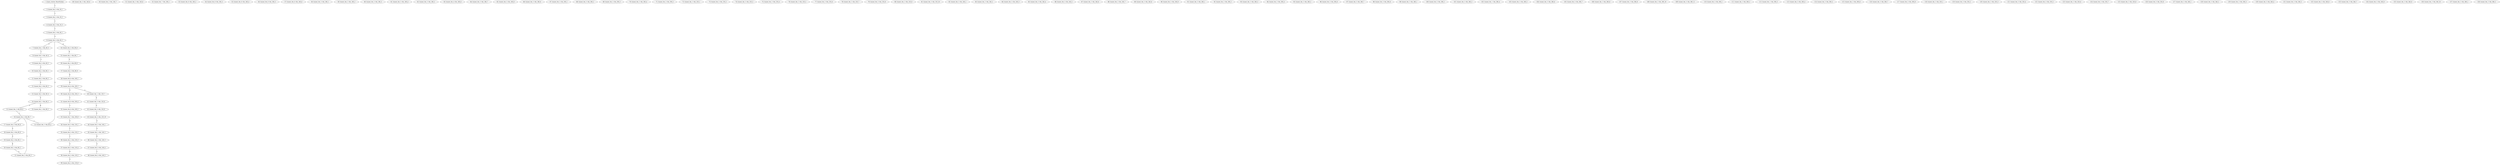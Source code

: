 
/* Visibility graph for tunnel_practice_1.world */

graph {
  /* ==== Vertices ==== */

  /* Base station / Staging area*/
  1 [label="1::base_station::BaseStation"];
  
  /* x = 20 */
  2 [label="2::tunnel_tile_5::tile_20_1"];
  3 [label="3::tunnel_tile_2::tile_20_2"];
  4 [label="4::tunnel_tile_2::tile_20_3"];

  /* x = 40 */
  5 [label="5::tunnel_tile_2::tile_40_1"];
  6 [label="6::tunnel_tile_5::tile_40_2"];
  7 [label="7::tunnel_tile_1::tile_40_3"];
  8 [label="8::tunnel_tile_2::tile_40_4"];
  9 [label="9::tunnel_tile_5::tile_40_5"];

  /* x = 60 */
  10 [label="10::tunnel_tile_2::tile_60_1"];
  11 [label="11::tunnel_tile_2::tile_60_2"];
  12 [label="12::tunnel_tile_2::tile_60_3"];
  13 [label="13::tunnel_tile_5::tile_60_4"];
  14 [label="14::tunnel_tile_1::tile_60_5"];
  15 [label="15::tunnel_tile_2::tile_60_6"];
  16 [label="16::tunnel_tile_2::tile_60_7"];
  17 [label="17::tunnel_tile_5::tile_60_8"];
  18 [label="18::tunnel_tile_2::tile_60_9"];

  /* x = 80 */
  19 [label="19::tunnel_tile_5::tile_80_1"];
  20 [label="20::tunnel_tile_2::tile_80_2"];
  21 [label="21::tunnel_tile_2::tile_80_3"];
  22 [label="22::tunnel_tile_2::tile_80_4"];
  23 [label="23::tunnel_tile_1::tile_80_5"];
  24 [label="24::tunnel_tile_5::tile_80_6"];
  25 [label="25::tunnel_tile_1::tile_80_7"];
  26 [label="26::tunnel_tile_2::tile_80_8"];
  27 [label="27::tunnel_tile_5::tile_80_9"];

  /* x = 100 */
  28 [label="28::tunnel_tile_6::tile_100_1"];
  29 [label="29::tunnel_tile_6::tile_100_2"];
  30 [label="30::tunnel_tile_6::tile_100_3"];
  31 [label="31::tunnel_tile_6::tile_100_4"];
  32 [label="32::tunnel_tile_6::tile_100_5"];
  33 [label="33::tunnel_tile_7::tile_100_6"];

  /* x = 120 */
  34 [label="34::tunnel_tile_5::tile_120_1"];
  35 [label="35::tunnel_tile_5::tile_120_2"];
  36 [label="36::tunnel_tile_2::tile_120_3"];
  37 [label="37::tunnel_tile_5::tile_120_4"];
  38 [label="38::tunnel_tile_5::tile_120_5"];
  39 [label="39::tunnel_tile_5::tile_120_6"];
  40 [label="40::tunnel_tile_1::tile_120_7"];
  41 [label="41::tunnel_tile_2::tile_120_8"];
  42 [label="42::tunnel_tile_5::tile_120_9"];
  43 [label="43::tunnel_tile_5::tile_120_10"];

  /* x = 140 */
  44 [label="44::tunnel_tile_2::tile_140_1"];
  45 [label="45::tunnel_tile_1::tile_140_2"];
  46 [label="46::tunnel_tile_2::tile_140_3"];
  47 [label="47::tunnel_tile_5::tile_140_4"];
  48 [label="48::tunnel_tile_5::tile_140_5"];
  49 [label="49::tunnel_tile_5::tile_140_6"];
  50 [label="50::tunnel_tile_2::tile_140_7"];
  51 [label="51::tunnel_tile_2::tile_140_8"];

  /* x = 160 */
  52 [label="52::tunnel_tile_7::tile_160_1"];
  53 [label="53::tunnel_tile_6::tile_160_2"];
  54 [label="54::tunnel_tile_6::tile_160_3"];
  55 [label="55::tunnel_tile_6::tile_160_4"];
  56 [label="56::tunnel_tile_6::tile_160_5"];
  57 [label="57::tunnel_tile_6::tile_160_6"];

  /* x = 180 */
  58 [label="58::tunnel_tile_5::tile_180_1"];
  59 [label="59::tunnel_tile_2::tile_180_2"];
  60 [label="60::tunnel_tile_5::tile_180_3"];
  61 [label="61::tunnel_tile_5::tile_180_4"];
  62 [label="62::tunnel_tile_5::tile_180_5"];
  63 [label="63::tunnel_tile_4::tile_180_6"];
  64 [label="64::tunnel_tile_5::tile_180_7"];
  65 [label="65::tunnel_tile_5::tile_180_8"];
  66 [label="66::tunnel_tile_5::tile_180_9"];

  /* x = 200 */
  67 [label="67::tunnel_tile_5::tile_200_1"];
  68 [label="68::tunnel_tile_5::tile_200_2"];
  69 [label="69::tunnel_tile_5::tile_200_3"];
  70 [label="70::tunnel_tile_2::tile_200_4"];
  71 [label="71::tunnel_tile_2::tile_200_5"];

  /* x = 220 */
  72 [label="72::tunnel_tile_2::tile_220_1"];
  73 [label="73::tunnel_tile_5::tile_220_2"];
  74 [label="74::tunnel_tile_5::tile_220_3"];
  75 [label="75::tunnel_tile_2::tile_220_4"];
  76 [label="76::tunnel_tile_2::tile_220_5"];
  77 [label="77::tunnel_tile_2::tile_220_6"];
  78 [label="78::tunnel_tile_2::tile_220_7"];
  79 [label="79::tunnel_tile_5::tile_220_8"];
  80 [label="80::tunnel_tile_2::tile_220_9"];
  81 [label="81::tunnel_tile_5::tile_220_10"];

  /* x = 240 */
  82 [label="82::tunnel_tile_5::tile_240_1"];
  83 [label="83::tunnel_tile_2::tile_240_2"];
  84 [label="84::tunnel_tile_5::tile_240_3"];
  85 [label="85::tunnel_tile_5::tile_240_4"];
  86 [label="86::tunnel_tile_5::tile_240_5"];
  87 [label="87::tunnel_tile_2::tile_240_6"];
  88 [label="88::tunnel_tile_2::tile_240_7"];
  89 [label="89::tunnel_tile_5::tile_240_8"];
  90 [label="90::tunnel_tile_5::tile_240_9"];

  /* x = 260 */
  91 [label="91::tunnel_tile_5::tile_260_1"];
  92 [label="92::tunnel_tile_2::tile_260_2"];
  93 [label="93::tunnel_tile_2::tile_260_3"];
  94 [label="94::tunnel_tile_2::tile_260_4"];
  95 [label="95::tunnel_tile_5::tile_260_5"];
  96 [label="96::tunnel_tile_5::tile_260_6"];
  97 [label="97::tunnel_tile_5::tile_260_7"];
  98 [label="98::tunnel_tile_5::tile_260_8"];

  /* x = 280 */
  99 [label="99::tunnel_tile_2::tile_280_1"];
  100 [label="100::tunnel_tile_5::tile_280_2"];
  101 [label="101::tunnel_tile_5::tile_280_3"];
  102 [label="102::tunnel_tile_1::tile_280_4"];
  103 [label="103::tunnel_tile_5::tile_280_5"];
  104 [label="104::tunnel_tile_5::tile_280_6"];
  105 [label="105::tunnel_tile_5::tile_280_7"];
  106 [label="106::tunnel_tile_2::tile_280_8"];
  107 [label="107::tunnel_tile_2::tile_280_9"];
  108 [label="108::tunnel_tile_2::tile_280_10"];
  109 [label="109::tunnel_tile_5::tile_280_11"];

  /* x = 300 */
  110 [label="110::tunnel_tile_5::tile_300_1"];
  111 [label="111::tunnel_tile_2::tile_300_2"];
  112 [label="112::tunnel_tile_1::tile_300_3"];
  113 [label="113::tunnel_tile_5::tile_300_4"];
  114 [label="114::tunnel_tile_5::tile_300_5"];
  115 [label="115::tunnel_tile_2::tile_300_6"];
  116 [label="116::tunnel_tile_5::tile_300_7"];
  117 [label="117::tunnel_tile_5::tile_300_8"];

  /* x = 320 */
  118 [label="118::tunnel_tile_2::tile_320_1"];
  119 [label="119::tunnel_tile_5::tile_320_2"];
  120 [label="120::tunnel_tile_2::tile_320_3"];
  121 [label="121::tunnel_tile_5::tile_320_4"];
  122 [label="122::tunnel_tile_5::tile_320_5"];
  123 [label="123::tunnel_tile_2::tile_320_6"];
  124 [label="124::tunnel_tile_5::tile_320_7"];
  125 [label="125::tunnel_tile_2::tile_320_8"];
  126 [label="126::tunnel_tile_5::tile_320_9"];

  /* x = 340 */
  127 [label="127::tunnel_tile_5::tile_340_1"];
  128 [label="128::tunnel_tile_5::tile_340_2"];
  129 [label="129::tunnel_tile_2::tile_340_3"];
  130 [label="130::tunnel_tile_5::tile_340_4"];
  131 [label="131::tunnel_tile_5::tile_340_5"];
  132 [label="132::tunnel_tile_5::tile_340_6"];
  133 [label="133::tunnel_tile_5::tile_340_7"];
  134 [label="134::tunnel_tile_5::tile_340_8"];
  135 [label="135::tunnel_tile_5::tile_340_9"];
  136 [label="136::tunnel_tile_2::tile_340_10"];

  /* x = 360 */
  137 [label="137::tunnel_tile_2::tile_360_1"];
  138 [label="138::tunnel_tile_2::tile_360_2"];


  /* ==== Edges ==== */

  /* Base station */
  1 -- 2    [label=1]

  /* x = 20 */
  2 -- 3    [label=1];
  3 -- 4    [label=1];
  4 -- 5    [label=1];
  5 -- 6    [label=3];
  
  /* Intersection */
  6 -- 7    [label=3];
  6 -- 22   [label=3];
  6 -- 24   [label=6];
     
  7  -- 8   [label=1];
  8  -- 9   [label=1];
  9  -- 10  [label=3];
  10 -- 11  [label=3];
  11 -- 12  [label=3];
  12 -- 13  [label=3];
  13 -- 14  [label=3];

  /* Intersection */
  14 -- 15  [label=3];
  14 -- 23  [label=6];
  15 -- 16  [label=1];

  /* Intersection */
  16 -- 17  [label=3];
  16 -- 21  [label=1];
  16 -- 22  [label=1];
 
  17 -- 18  [label=3];
  18 -- 19  [label=3];
  19 -- 20  [label=6];
  20 -- 21  [label=3];
  24 -- 25  [label=6];
  25 -- 26  [label=3];
  26 -- 27  [label=3];
  27 -- 28  [label=6];
  28 -- 29  [label=6];

  /* Intersection */
  29 -- 30  [label=3];
  29 -- 40  [label=3];
 
  30 -- 31  [label=1];
  31 -- 32  [label=1];
  32 -- 33  [label=3];
  33 -- 34  [label=3];
  34 -- 35  [label=1];
  35 -- 36  [label=1];
  36 -- 37  [label=3];
  37 -- 38  [label=6];
  38 -- 39  [label=3];
 
  40 -- 41  [label=3];
  41 -- 42  [label=3];
  42 -- 43  [label=3];
  43 -- 44  [label=3];
  44 -- 45  [label=3];
  45 -- 46  [label=6];
  46 -- 47  [label=3];
  47 -- 48  [label=1];
}
